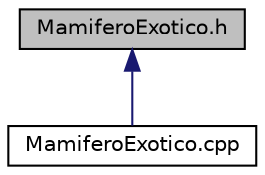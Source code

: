 digraph "MamiferoExotico.h"
{
  edge [fontname="Helvetica",fontsize="10",labelfontname="Helvetica",labelfontsize="10"];
  node [fontname="Helvetica",fontsize="10",shape=record];
  Node12 [label="MamiferoExotico.h",height=0.2,width=0.4,color="black", fillcolor="grey75", style="filled", fontcolor="black"];
  Node12 -> Node13 [dir="back",color="midnightblue",fontsize="10",style="solid",fontname="Helvetica"];
  Node13 [label="MamiferoExotico.cpp",height=0.2,width=0.4,color="black", fillcolor="white", style="filled",URL="$_mamifero_exotico_8cpp.html"];
}
